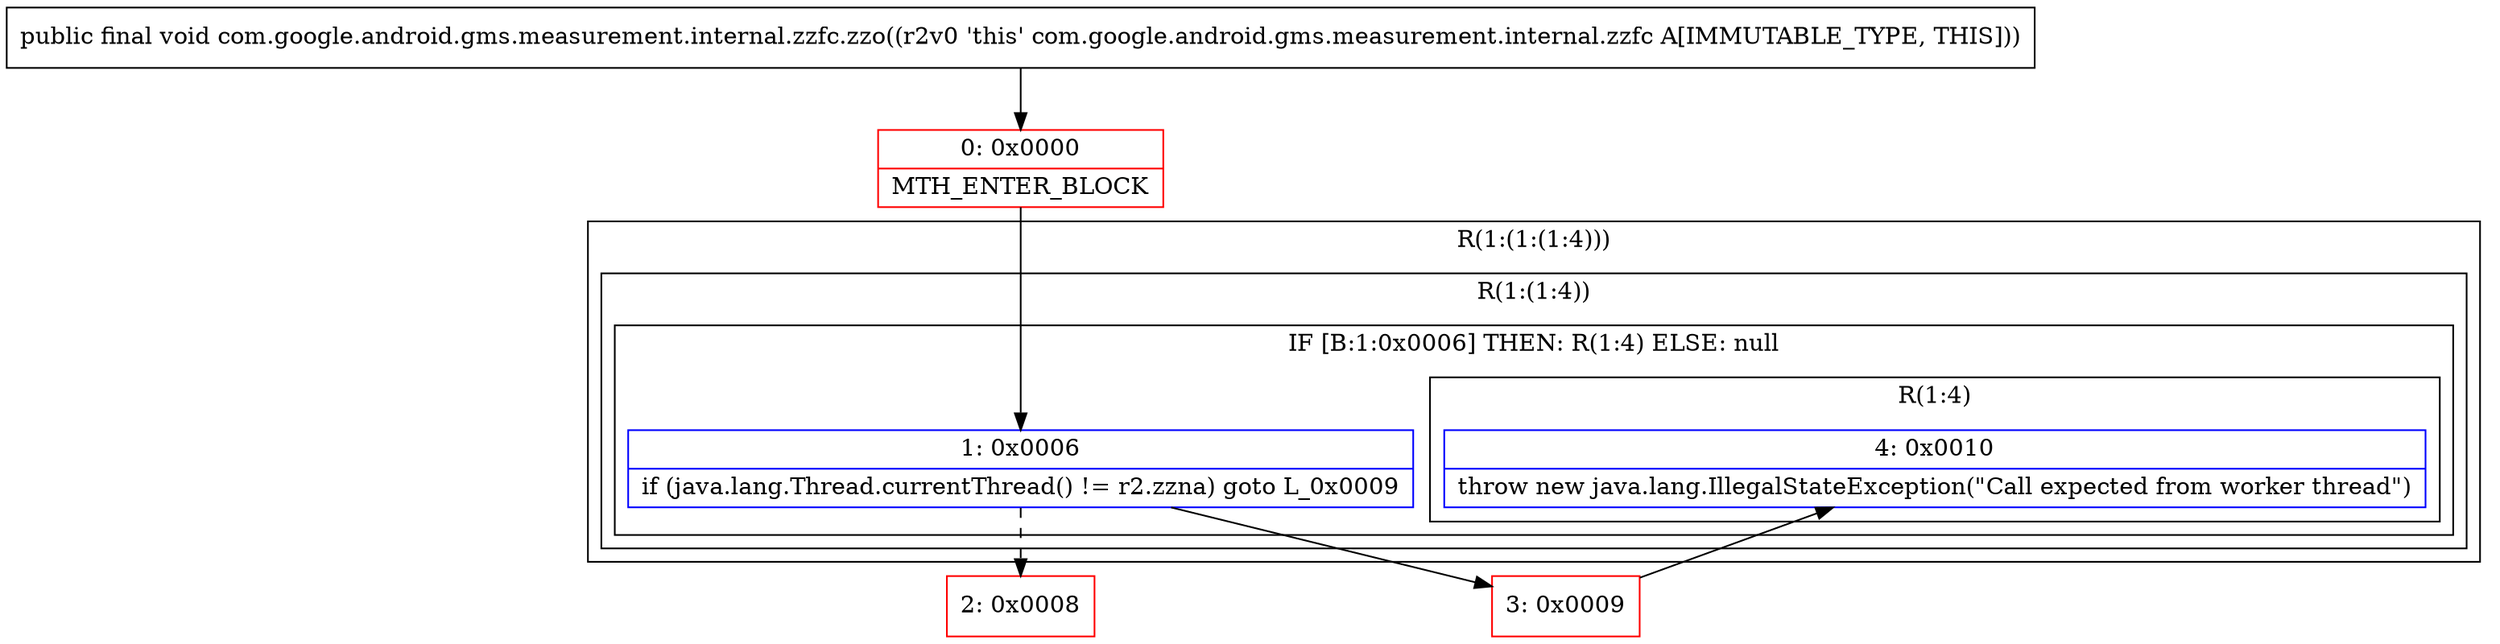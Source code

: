 digraph "CFG forcom.google.android.gms.measurement.internal.zzfc.zzo()V" {
subgraph cluster_Region_42036224 {
label = "R(1:(1:(1:4)))";
node [shape=record,color=blue];
subgraph cluster_Region_189969027 {
label = "R(1:(1:4))";
node [shape=record,color=blue];
subgraph cluster_IfRegion_654467923 {
label = "IF [B:1:0x0006] THEN: R(1:4) ELSE: null";
node [shape=record,color=blue];
Node_1 [shape=record,label="{1\:\ 0x0006|if (java.lang.Thread.currentThread() != r2.zzna) goto L_0x0009\l}"];
subgraph cluster_Region_610002707 {
label = "R(1:4)";
node [shape=record,color=blue];
Node_4 [shape=record,label="{4\:\ 0x0010|throw new java.lang.IllegalStateException(\"Call expected from worker thread\")\l}"];
}
}
}
}
Node_0 [shape=record,color=red,label="{0\:\ 0x0000|MTH_ENTER_BLOCK\l}"];
Node_2 [shape=record,color=red,label="{2\:\ 0x0008}"];
Node_3 [shape=record,color=red,label="{3\:\ 0x0009}"];
MethodNode[shape=record,label="{public final void com.google.android.gms.measurement.internal.zzfc.zzo((r2v0 'this' com.google.android.gms.measurement.internal.zzfc A[IMMUTABLE_TYPE, THIS])) }"];
MethodNode -> Node_0;
Node_1 -> Node_2[style=dashed];
Node_1 -> Node_3;
Node_0 -> Node_1;
Node_3 -> Node_4;
}

